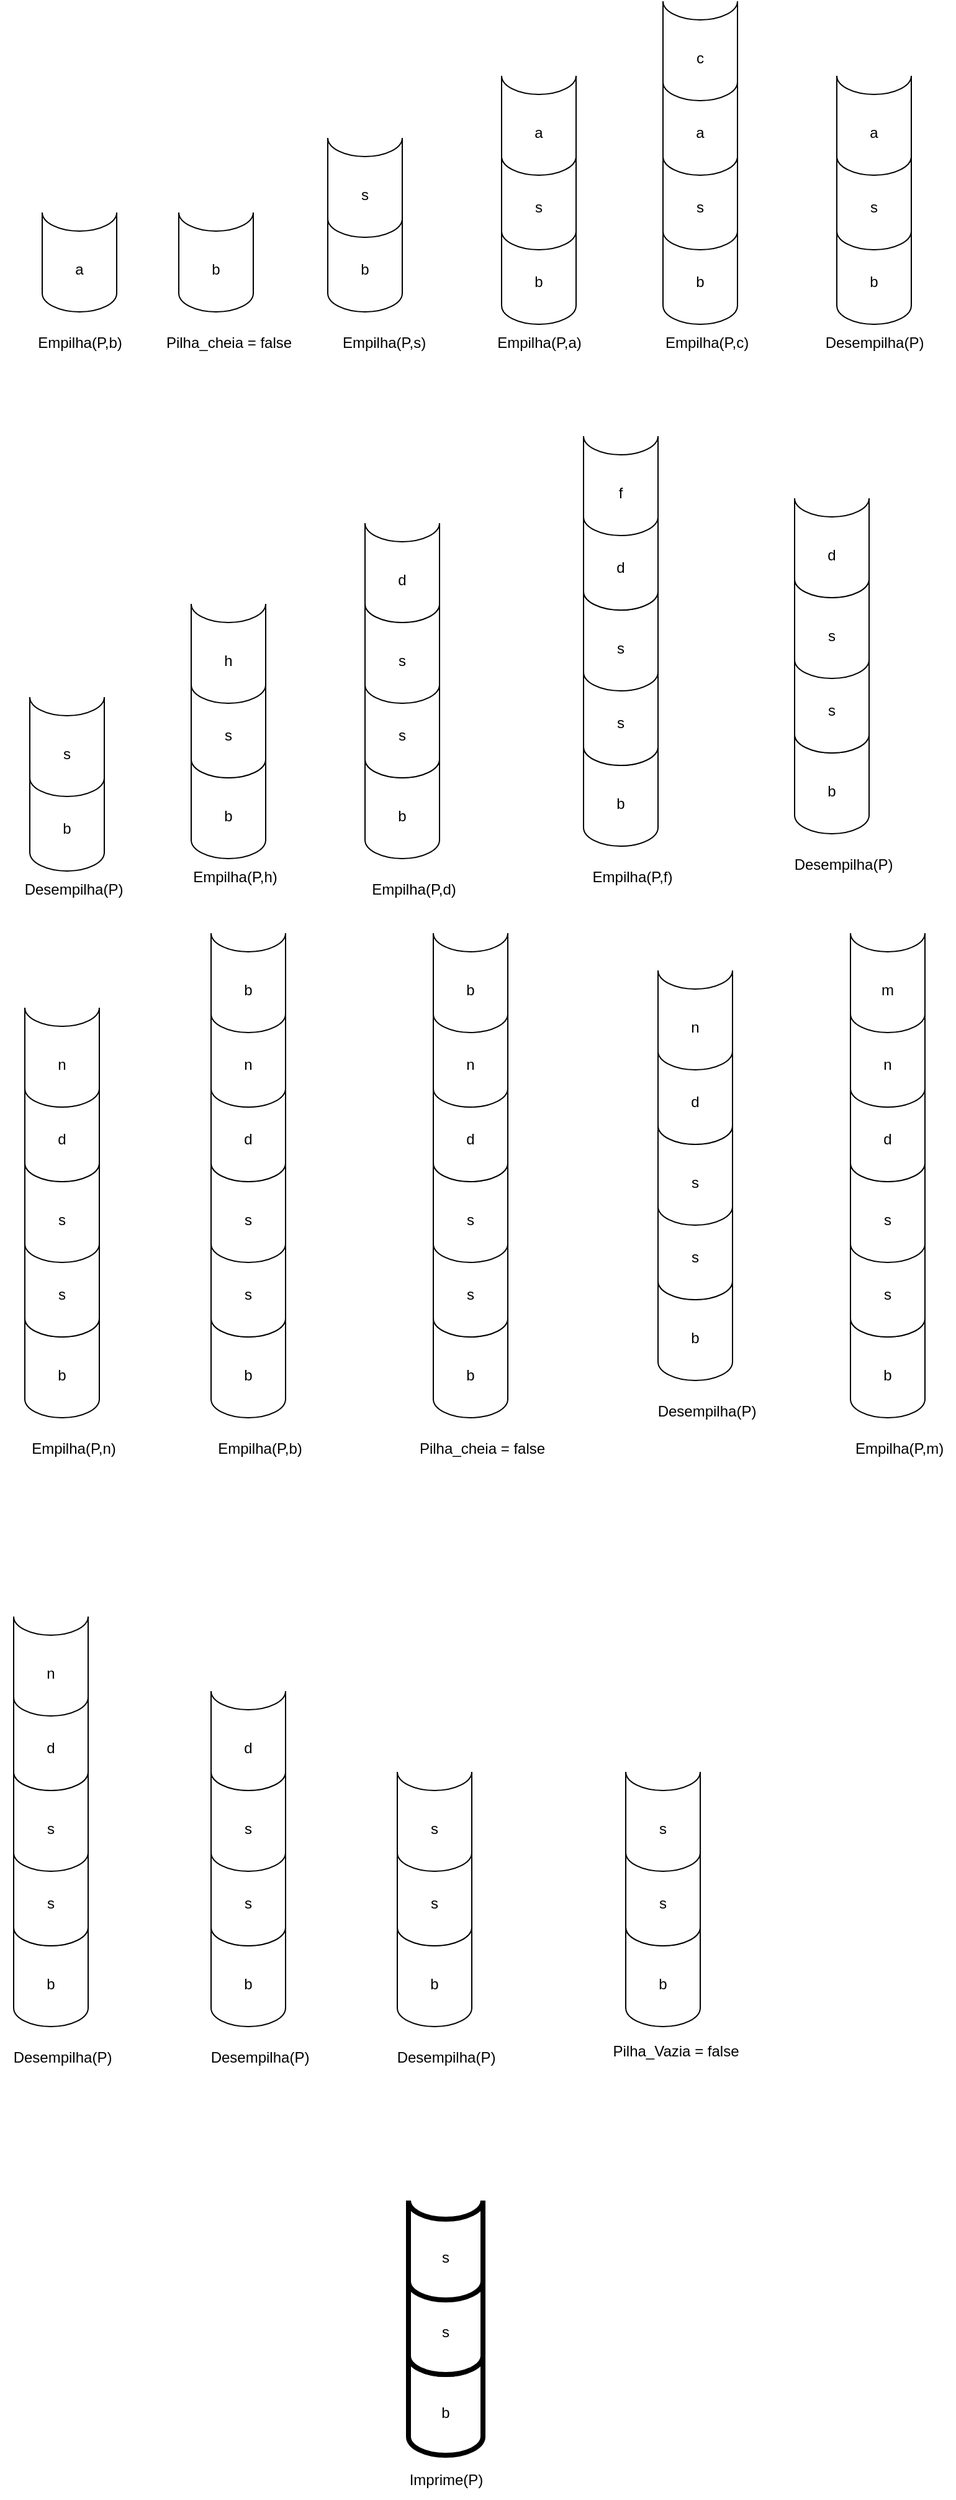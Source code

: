 <mxfile version="21.1.2" type="device">
  <diagram name="Página-1" id="7Qvb1fXA4Wj_dqQTDwd3">
    <mxGraphModel dx="1393" dy="1958" grid="1" gridSize="10" guides="1" tooltips="1" connect="1" arrows="1" fold="1" page="1" pageScale="1" pageWidth="827" pageHeight="1169" math="0" shadow="0">
      <root>
        <mxCell id="0" />
        <mxCell id="1" parent="0" />
        <mxCell id="POgHE48X09RtfBZ0wKbj-1" value="a" style="shape=cylinder3;whiteSpace=wrap;html=1;boundedLbl=1;backgroundOutline=1;size=15;lid=0;" vertex="1" parent="1">
          <mxGeometry x="60" y="-970" width="60" height="80" as="geometry" />
        </mxCell>
        <mxCell id="POgHE48X09RtfBZ0wKbj-3" value="Empilha(P,b)" style="text;html=1;align=center;verticalAlign=middle;resizable=0;points=[];autosize=1;strokeColor=none;fillColor=none;" vertex="1" parent="1">
          <mxGeometry x="45" y="-880" width="90" height="30" as="geometry" />
        </mxCell>
        <mxCell id="POgHE48X09RtfBZ0wKbj-4" value="b" style="shape=cylinder3;whiteSpace=wrap;html=1;boundedLbl=1;backgroundOutline=1;size=15;lid=0;" vertex="1" parent="1">
          <mxGeometry x="170" y="-970" width="60" height="80" as="geometry" />
        </mxCell>
        <mxCell id="POgHE48X09RtfBZ0wKbj-6" value="Pilha_cheia = false&lt;br&gt;" style="text;html=1;align=center;verticalAlign=middle;resizable=0;points=[];autosize=1;strokeColor=none;fillColor=none;" vertex="1" parent="1">
          <mxGeometry x="150" y="-880" width="120" height="30" as="geometry" />
        </mxCell>
        <mxCell id="POgHE48X09RtfBZ0wKbj-7" value="b" style="shape=cylinder3;whiteSpace=wrap;html=1;boundedLbl=1;backgroundOutline=1;size=15;lid=0;" vertex="1" parent="1">
          <mxGeometry x="290" y="-970" width="60" height="80" as="geometry" />
        </mxCell>
        <mxCell id="POgHE48X09RtfBZ0wKbj-8" value="s" style="shape=cylinder3;whiteSpace=wrap;html=1;boundedLbl=1;backgroundOutline=1;size=15;lid=0;" vertex="1" parent="1">
          <mxGeometry x="290" y="-1030" width="60" height="80" as="geometry" />
        </mxCell>
        <mxCell id="POgHE48X09RtfBZ0wKbj-9" value="Empilha(P,s)&lt;br&gt;" style="text;html=1;align=center;verticalAlign=middle;resizable=0;points=[];autosize=1;strokeColor=none;fillColor=none;" vertex="1" parent="1">
          <mxGeometry x="290" y="-880" width="90" height="30" as="geometry" />
        </mxCell>
        <mxCell id="POgHE48X09RtfBZ0wKbj-10" value="b" style="shape=cylinder3;whiteSpace=wrap;html=1;boundedLbl=1;backgroundOutline=1;size=15;lid=0;" vertex="1" parent="1">
          <mxGeometry x="430" y="-960" width="60" height="80" as="geometry" />
        </mxCell>
        <mxCell id="POgHE48X09RtfBZ0wKbj-11" value="s" style="shape=cylinder3;whiteSpace=wrap;html=1;boundedLbl=1;backgroundOutline=1;size=15;lid=0;" vertex="1" parent="1">
          <mxGeometry x="430" y="-1020" width="60" height="80" as="geometry" />
        </mxCell>
        <mxCell id="POgHE48X09RtfBZ0wKbj-12" value="a" style="shape=cylinder3;whiteSpace=wrap;html=1;boundedLbl=1;backgroundOutline=1;size=15;lid=0;" vertex="1" parent="1">
          <mxGeometry x="430" y="-1080" width="60" height="80" as="geometry" />
        </mxCell>
        <mxCell id="POgHE48X09RtfBZ0wKbj-13" value="Empilha(P,a)" style="text;html=1;align=center;verticalAlign=middle;resizable=0;points=[];autosize=1;strokeColor=none;fillColor=none;" vertex="1" parent="1">
          <mxGeometry x="415" y="-880" width="90" height="30" as="geometry" />
        </mxCell>
        <mxCell id="POgHE48X09RtfBZ0wKbj-14" value="b" style="shape=cylinder3;whiteSpace=wrap;html=1;boundedLbl=1;backgroundOutline=1;size=15;lid=0;" vertex="1" parent="1">
          <mxGeometry x="560" y="-960" width="60" height="80" as="geometry" />
        </mxCell>
        <mxCell id="POgHE48X09RtfBZ0wKbj-16" value="s" style="shape=cylinder3;whiteSpace=wrap;html=1;boundedLbl=1;backgroundOutline=1;size=15;lid=0;" vertex="1" parent="1">
          <mxGeometry x="560" y="-1020" width="60" height="80" as="geometry" />
        </mxCell>
        <mxCell id="POgHE48X09RtfBZ0wKbj-17" value="a" style="shape=cylinder3;whiteSpace=wrap;html=1;boundedLbl=1;backgroundOutline=1;size=15;lid=0;" vertex="1" parent="1">
          <mxGeometry x="560" y="-1080" width="60" height="80" as="geometry" />
        </mxCell>
        <mxCell id="POgHE48X09RtfBZ0wKbj-18" value="c" style="shape=cylinder3;whiteSpace=wrap;html=1;boundedLbl=1;backgroundOutline=1;size=15;lid=0;" vertex="1" parent="1">
          <mxGeometry x="560" y="-1140" width="60" height="80" as="geometry" />
        </mxCell>
        <mxCell id="POgHE48X09RtfBZ0wKbj-19" value="Empilha(P,c)&lt;br&gt;" style="text;html=1;align=center;verticalAlign=middle;resizable=0;points=[];autosize=1;strokeColor=none;fillColor=none;" vertex="1" parent="1">
          <mxGeometry x="550" y="-880" width="90" height="30" as="geometry" />
        </mxCell>
        <mxCell id="POgHE48X09RtfBZ0wKbj-20" value="b" style="shape=cylinder3;whiteSpace=wrap;html=1;boundedLbl=1;backgroundOutline=1;size=15;lid=0;" vertex="1" parent="1">
          <mxGeometry x="700" y="-960" width="60" height="80" as="geometry" />
        </mxCell>
        <mxCell id="POgHE48X09RtfBZ0wKbj-21" value="s" style="shape=cylinder3;whiteSpace=wrap;html=1;boundedLbl=1;backgroundOutline=1;size=15;lid=0;" vertex="1" parent="1">
          <mxGeometry x="700" y="-1020" width="60" height="80" as="geometry" />
        </mxCell>
        <mxCell id="POgHE48X09RtfBZ0wKbj-22" value="a" style="shape=cylinder3;whiteSpace=wrap;html=1;boundedLbl=1;backgroundOutline=1;size=15;lid=0;" vertex="1" parent="1">
          <mxGeometry x="700" y="-1080" width="60" height="80" as="geometry" />
        </mxCell>
        <mxCell id="POgHE48X09RtfBZ0wKbj-23" value="Desempilha(P)&lt;br&gt;" style="text;html=1;align=center;verticalAlign=middle;resizable=0;points=[];autosize=1;strokeColor=none;fillColor=none;" vertex="1" parent="1">
          <mxGeometry x="680" y="-880" width="100" height="30" as="geometry" />
        </mxCell>
        <mxCell id="POgHE48X09RtfBZ0wKbj-24" value="b" style="shape=cylinder3;whiteSpace=wrap;html=1;boundedLbl=1;backgroundOutline=1;size=15;lid=0;" vertex="1" parent="1">
          <mxGeometry x="50" y="-520" width="60" height="80" as="geometry" />
        </mxCell>
        <mxCell id="POgHE48X09RtfBZ0wKbj-25" value="s" style="shape=cylinder3;whiteSpace=wrap;html=1;boundedLbl=1;backgroundOutline=1;size=15;lid=0;" vertex="1" parent="1">
          <mxGeometry x="50" y="-580" width="60" height="80" as="geometry" />
        </mxCell>
        <mxCell id="POgHE48X09RtfBZ0wKbj-26" value="Desempilha(P)&lt;br&gt;" style="text;html=1;align=center;verticalAlign=middle;resizable=0;points=[];autosize=1;strokeColor=none;fillColor=none;" vertex="1" parent="1">
          <mxGeometry x="35" y="-440" width="100" height="30" as="geometry" />
        </mxCell>
        <mxCell id="POgHE48X09RtfBZ0wKbj-27" value="b" style="shape=cylinder3;whiteSpace=wrap;html=1;boundedLbl=1;backgroundOutline=1;size=15;lid=0;" vertex="1" parent="1">
          <mxGeometry x="180" y="-530" width="60" height="80" as="geometry" />
        </mxCell>
        <mxCell id="POgHE48X09RtfBZ0wKbj-28" value="s" style="shape=cylinder3;whiteSpace=wrap;html=1;boundedLbl=1;backgroundOutline=1;size=15;lid=0;" vertex="1" parent="1">
          <mxGeometry x="180" y="-595" width="60" height="80" as="geometry" />
        </mxCell>
        <mxCell id="POgHE48X09RtfBZ0wKbj-29" value="h" style="shape=cylinder3;whiteSpace=wrap;html=1;boundedLbl=1;backgroundOutline=1;size=15;lid=0;" vertex="1" parent="1">
          <mxGeometry x="180" y="-655" width="60" height="80" as="geometry" />
        </mxCell>
        <mxCell id="POgHE48X09RtfBZ0wKbj-30" value="Empilha(P,h)&lt;br&gt;" style="text;html=1;align=center;verticalAlign=middle;resizable=0;points=[];autosize=1;strokeColor=none;fillColor=none;" vertex="1" parent="1">
          <mxGeometry x="170" y="-450" width="90" height="30" as="geometry" />
        </mxCell>
        <mxCell id="POgHE48X09RtfBZ0wKbj-31" value="b" style="shape=cylinder3;whiteSpace=wrap;html=1;boundedLbl=1;backgroundOutline=1;size=15;lid=0;" vertex="1" parent="1">
          <mxGeometry x="320" y="-530" width="60" height="80" as="geometry" />
        </mxCell>
        <mxCell id="POgHE48X09RtfBZ0wKbj-32" value="s" style="shape=cylinder3;whiteSpace=wrap;html=1;boundedLbl=1;backgroundOutline=1;size=15;lid=0;" vertex="1" parent="1">
          <mxGeometry x="320" y="-595" width="60" height="80" as="geometry" />
        </mxCell>
        <mxCell id="POgHE48X09RtfBZ0wKbj-33" value="s" style="shape=cylinder3;whiteSpace=wrap;html=1;boundedLbl=1;backgroundOutline=1;size=15;lid=0;" vertex="1" parent="1">
          <mxGeometry x="320" y="-655" width="60" height="80" as="geometry" />
        </mxCell>
        <mxCell id="POgHE48X09RtfBZ0wKbj-35" value="d" style="shape=cylinder3;whiteSpace=wrap;html=1;boundedLbl=1;backgroundOutline=1;size=15;lid=0;" vertex="1" parent="1">
          <mxGeometry x="320" y="-720" width="60" height="80" as="geometry" />
        </mxCell>
        <mxCell id="POgHE48X09RtfBZ0wKbj-37" value="Empilha(P,d)&lt;br&gt;" style="text;html=1;align=center;verticalAlign=middle;resizable=0;points=[];autosize=1;strokeColor=none;fillColor=none;" vertex="1" parent="1">
          <mxGeometry x="314" y="-440" width="90" height="30" as="geometry" />
        </mxCell>
        <mxCell id="POgHE48X09RtfBZ0wKbj-38" value="b" style="shape=cylinder3;whiteSpace=wrap;html=1;boundedLbl=1;backgroundOutline=1;size=15;lid=0;" vertex="1" parent="1">
          <mxGeometry x="496" y="-540" width="60" height="80" as="geometry" />
        </mxCell>
        <mxCell id="POgHE48X09RtfBZ0wKbj-39" value="s" style="shape=cylinder3;whiteSpace=wrap;html=1;boundedLbl=1;backgroundOutline=1;size=15;lid=0;" vertex="1" parent="1">
          <mxGeometry x="496" y="-605" width="60" height="80" as="geometry" />
        </mxCell>
        <mxCell id="POgHE48X09RtfBZ0wKbj-40" value="s" style="shape=cylinder3;whiteSpace=wrap;html=1;boundedLbl=1;backgroundOutline=1;size=15;lid=0;" vertex="1" parent="1">
          <mxGeometry x="496" y="-665" width="60" height="80" as="geometry" />
        </mxCell>
        <mxCell id="POgHE48X09RtfBZ0wKbj-41" value="d" style="shape=cylinder3;whiteSpace=wrap;html=1;boundedLbl=1;backgroundOutline=1;size=15;lid=0;" vertex="1" parent="1">
          <mxGeometry x="496" y="-730" width="60" height="80" as="geometry" />
        </mxCell>
        <mxCell id="POgHE48X09RtfBZ0wKbj-42" value="Empilha(P,f)&lt;br&gt;" style="text;html=1;align=center;verticalAlign=middle;resizable=0;points=[];autosize=1;strokeColor=none;fillColor=none;" vertex="1" parent="1">
          <mxGeometry x="490" y="-450" width="90" height="30" as="geometry" />
        </mxCell>
        <mxCell id="POgHE48X09RtfBZ0wKbj-43" value="f" style="shape=cylinder3;whiteSpace=wrap;html=1;boundedLbl=1;backgroundOutline=1;size=15;lid=0;" vertex="1" parent="1">
          <mxGeometry x="496" y="-790" width="60" height="80" as="geometry" />
        </mxCell>
        <mxCell id="POgHE48X09RtfBZ0wKbj-44" value="b" style="shape=cylinder3;whiteSpace=wrap;html=1;boundedLbl=1;backgroundOutline=1;size=15;lid=0;" vertex="1" parent="1">
          <mxGeometry x="666" y="-550" width="60" height="80" as="geometry" />
        </mxCell>
        <mxCell id="POgHE48X09RtfBZ0wKbj-45" value="s" style="shape=cylinder3;whiteSpace=wrap;html=1;boundedLbl=1;backgroundOutline=1;size=15;lid=0;" vertex="1" parent="1">
          <mxGeometry x="666" y="-615" width="60" height="80" as="geometry" />
        </mxCell>
        <mxCell id="POgHE48X09RtfBZ0wKbj-46" value="s" style="shape=cylinder3;whiteSpace=wrap;html=1;boundedLbl=1;backgroundOutline=1;size=15;lid=0;" vertex="1" parent="1">
          <mxGeometry x="666" y="-675" width="60" height="80" as="geometry" />
        </mxCell>
        <mxCell id="POgHE48X09RtfBZ0wKbj-47" value="d" style="shape=cylinder3;whiteSpace=wrap;html=1;boundedLbl=1;backgroundOutline=1;size=15;lid=0;" vertex="1" parent="1">
          <mxGeometry x="666" y="-740" width="60" height="80" as="geometry" />
        </mxCell>
        <mxCell id="POgHE48X09RtfBZ0wKbj-48" value="Desempilha(P)" style="text;html=1;align=center;verticalAlign=middle;resizable=0;points=[];autosize=1;strokeColor=none;fillColor=none;" vertex="1" parent="1">
          <mxGeometry x="655" y="-460" width="100" height="30" as="geometry" />
        </mxCell>
        <mxCell id="POgHE48X09RtfBZ0wKbj-54" value="b" style="shape=cylinder3;whiteSpace=wrap;html=1;boundedLbl=1;backgroundOutline=1;size=15;lid=0;" vertex="1" parent="1">
          <mxGeometry x="46" y="-80" width="60" height="80" as="geometry" />
        </mxCell>
        <mxCell id="POgHE48X09RtfBZ0wKbj-55" value="s" style="shape=cylinder3;whiteSpace=wrap;html=1;boundedLbl=1;backgroundOutline=1;size=15;lid=0;" vertex="1" parent="1">
          <mxGeometry x="46" y="-145" width="60" height="80" as="geometry" />
        </mxCell>
        <mxCell id="POgHE48X09RtfBZ0wKbj-56" value="s" style="shape=cylinder3;whiteSpace=wrap;html=1;boundedLbl=1;backgroundOutline=1;size=15;lid=0;" vertex="1" parent="1">
          <mxGeometry x="46" y="-205" width="60" height="80" as="geometry" />
        </mxCell>
        <mxCell id="POgHE48X09RtfBZ0wKbj-57" value="d" style="shape=cylinder3;whiteSpace=wrap;html=1;boundedLbl=1;backgroundOutline=1;size=15;lid=0;" vertex="1" parent="1">
          <mxGeometry x="46" y="-270" width="60" height="80" as="geometry" />
        </mxCell>
        <mxCell id="POgHE48X09RtfBZ0wKbj-58" value="Empilha(P,n)" style="text;html=1;align=center;verticalAlign=middle;resizable=0;points=[];autosize=1;strokeColor=none;fillColor=none;" vertex="1" parent="1">
          <mxGeometry x="40" y="10" width="90" height="30" as="geometry" />
        </mxCell>
        <mxCell id="POgHE48X09RtfBZ0wKbj-64" value="n" style="shape=cylinder3;whiteSpace=wrap;html=1;boundedLbl=1;backgroundOutline=1;size=15;lid=0;" vertex="1" parent="1">
          <mxGeometry x="46" y="-330" width="60" height="80" as="geometry" />
        </mxCell>
        <mxCell id="POgHE48X09RtfBZ0wKbj-65" value="b" style="shape=cylinder3;whiteSpace=wrap;html=1;boundedLbl=1;backgroundOutline=1;size=15;lid=0;" vertex="1" parent="1">
          <mxGeometry x="196" y="-80" width="60" height="80" as="geometry" />
        </mxCell>
        <mxCell id="POgHE48X09RtfBZ0wKbj-66" value="s" style="shape=cylinder3;whiteSpace=wrap;html=1;boundedLbl=1;backgroundOutline=1;size=15;lid=0;" vertex="1" parent="1">
          <mxGeometry x="196" y="-145" width="60" height="80" as="geometry" />
        </mxCell>
        <mxCell id="POgHE48X09RtfBZ0wKbj-67" value="s" style="shape=cylinder3;whiteSpace=wrap;html=1;boundedLbl=1;backgroundOutline=1;size=15;lid=0;" vertex="1" parent="1">
          <mxGeometry x="196" y="-205" width="60" height="80" as="geometry" />
        </mxCell>
        <mxCell id="POgHE48X09RtfBZ0wKbj-68" value="d" style="shape=cylinder3;whiteSpace=wrap;html=1;boundedLbl=1;backgroundOutline=1;size=15;lid=0;" vertex="1" parent="1">
          <mxGeometry x="196" y="-270" width="60" height="80" as="geometry" />
        </mxCell>
        <mxCell id="POgHE48X09RtfBZ0wKbj-69" value="Empilha(P,b)" style="text;html=1;align=center;verticalAlign=middle;resizable=0;points=[];autosize=1;strokeColor=none;fillColor=none;" vertex="1" parent="1">
          <mxGeometry x="190" y="10" width="90" height="30" as="geometry" />
        </mxCell>
        <mxCell id="POgHE48X09RtfBZ0wKbj-70" value="n" style="shape=cylinder3;whiteSpace=wrap;html=1;boundedLbl=1;backgroundOutline=1;size=15;lid=0;" vertex="1" parent="1">
          <mxGeometry x="196" y="-330" width="60" height="80" as="geometry" />
        </mxCell>
        <mxCell id="POgHE48X09RtfBZ0wKbj-71" value="b" style="shape=cylinder3;whiteSpace=wrap;html=1;boundedLbl=1;backgroundOutline=1;size=15;lid=0;" vertex="1" parent="1">
          <mxGeometry x="196" y="-390" width="60" height="80" as="geometry" />
        </mxCell>
        <mxCell id="POgHE48X09RtfBZ0wKbj-72" value="b" style="shape=cylinder3;whiteSpace=wrap;html=1;boundedLbl=1;backgroundOutline=1;size=15;lid=0;" vertex="1" parent="1">
          <mxGeometry x="375" y="-80" width="60" height="80" as="geometry" />
        </mxCell>
        <mxCell id="POgHE48X09RtfBZ0wKbj-73" value="s" style="shape=cylinder3;whiteSpace=wrap;html=1;boundedLbl=1;backgroundOutline=1;size=15;lid=0;" vertex="1" parent="1">
          <mxGeometry x="375" y="-145" width="60" height="80" as="geometry" />
        </mxCell>
        <mxCell id="POgHE48X09RtfBZ0wKbj-74" value="s" style="shape=cylinder3;whiteSpace=wrap;html=1;boundedLbl=1;backgroundOutline=1;size=15;lid=0;" vertex="1" parent="1">
          <mxGeometry x="375" y="-205" width="60" height="80" as="geometry" />
        </mxCell>
        <mxCell id="POgHE48X09RtfBZ0wKbj-75" value="d" style="shape=cylinder3;whiteSpace=wrap;html=1;boundedLbl=1;backgroundOutline=1;size=15;lid=0;" vertex="1" parent="1">
          <mxGeometry x="375" y="-270" width="60" height="80" as="geometry" />
        </mxCell>
        <mxCell id="POgHE48X09RtfBZ0wKbj-76" value="Pilha_cheia = false" style="text;html=1;align=center;verticalAlign=middle;resizable=0;points=[];autosize=1;strokeColor=none;fillColor=none;" vertex="1" parent="1">
          <mxGeometry x="354" y="10" width="120" height="30" as="geometry" />
        </mxCell>
        <mxCell id="POgHE48X09RtfBZ0wKbj-77" value="n" style="shape=cylinder3;whiteSpace=wrap;html=1;boundedLbl=1;backgroundOutline=1;size=15;lid=0;" vertex="1" parent="1">
          <mxGeometry x="375" y="-330" width="60" height="80" as="geometry" />
        </mxCell>
        <mxCell id="POgHE48X09RtfBZ0wKbj-78" value="b" style="shape=cylinder3;whiteSpace=wrap;html=1;boundedLbl=1;backgroundOutline=1;size=15;lid=0;" vertex="1" parent="1">
          <mxGeometry x="375" y="-390" width="60" height="80" as="geometry" />
        </mxCell>
        <mxCell id="POgHE48X09RtfBZ0wKbj-79" value="b" style="shape=cylinder3;whiteSpace=wrap;html=1;boundedLbl=1;backgroundOutline=1;size=15;lid=0;" vertex="1" parent="1">
          <mxGeometry x="556" y="-110" width="60" height="80" as="geometry" />
        </mxCell>
        <mxCell id="POgHE48X09RtfBZ0wKbj-80" value="s" style="shape=cylinder3;whiteSpace=wrap;html=1;boundedLbl=1;backgroundOutline=1;size=15;lid=0;" vertex="1" parent="1">
          <mxGeometry x="556" y="-175" width="60" height="80" as="geometry" />
        </mxCell>
        <mxCell id="POgHE48X09RtfBZ0wKbj-81" value="s" style="shape=cylinder3;whiteSpace=wrap;html=1;boundedLbl=1;backgroundOutline=1;size=15;lid=0;" vertex="1" parent="1">
          <mxGeometry x="556" y="-235" width="60" height="80" as="geometry" />
        </mxCell>
        <mxCell id="POgHE48X09RtfBZ0wKbj-82" value="d" style="shape=cylinder3;whiteSpace=wrap;html=1;boundedLbl=1;backgroundOutline=1;size=15;lid=0;" vertex="1" parent="1">
          <mxGeometry x="556" y="-300" width="60" height="80" as="geometry" />
        </mxCell>
        <mxCell id="POgHE48X09RtfBZ0wKbj-83" value="Desempilha(P)" style="text;html=1;align=center;verticalAlign=middle;resizable=0;points=[];autosize=1;strokeColor=none;fillColor=none;" vertex="1" parent="1">
          <mxGeometry x="545" y="-20" width="100" height="30" as="geometry" />
        </mxCell>
        <mxCell id="POgHE48X09RtfBZ0wKbj-84" value="n" style="shape=cylinder3;whiteSpace=wrap;html=1;boundedLbl=1;backgroundOutline=1;size=15;lid=0;" vertex="1" parent="1">
          <mxGeometry x="556" y="-360" width="60" height="80" as="geometry" />
        </mxCell>
        <mxCell id="POgHE48X09RtfBZ0wKbj-85" value="b" style="shape=cylinder3;whiteSpace=wrap;html=1;boundedLbl=1;backgroundOutline=1;size=15;lid=0;" vertex="1" parent="1">
          <mxGeometry x="711" y="-80" width="60" height="80" as="geometry" />
        </mxCell>
        <mxCell id="POgHE48X09RtfBZ0wKbj-86" value="s" style="shape=cylinder3;whiteSpace=wrap;html=1;boundedLbl=1;backgroundOutline=1;size=15;lid=0;" vertex="1" parent="1">
          <mxGeometry x="711" y="-145" width="60" height="80" as="geometry" />
        </mxCell>
        <mxCell id="POgHE48X09RtfBZ0wKbj-87" value="s" style="shape=cylinder3;whiteSpace=wrap;html=1;boundedLbl=1;backgroundOutline=1;size=15;lid=0;" vertex="1" parent="1">
          <mxGeometry x="711" y="-205" width="60" height="80" as="geometry" />
        </mxCell>
        <mxCell id="POgHE48X09RtfBZ0wKbj-88" value="d" style="shape=cylinder3;whiteSpace=wrap;html=1;boundedLbl=1;backgroundOutline=1;size=15;lid=0;" vertex="1" parent="1">
          <mxGeometry x="711" y="-270" width="60" height="80" as="geometry" />
        </mxCell>
        <mxCell id="POgHE48X09RtfBZ0wKbj-89" value="Empilha(P,m)" style="text;html=1;align=center;verticalAlign=middle;resizable=0;points=[];autosize=1;strokeColor=none;fillColor=none;" vertex="1" parent="1">
          <mxGeometry x="705" y="10" width="90" height="30" as="geometry" />
        </mxCell>
        <mxCell id="POgHE48X09RtfBZ0wKbj-90" value="n" style="shape=cylinder3;whiteSpace=wrap;html=1;boundedLbl=1;backgroundOutline=1;size=15;lid=0;" vertex="1" parent="1">
          <mxGeometry x="711" y="-330" width="60" height="80" as="geometry" />
        </mxCell>
        <mxCell id="POgHE48X09RtfBZ0wKbj-91" value="m&lt;br&gt;" style="shape=cylinder3;whiteSpace=wrap;html=1;boundedLbl=1;backgroundOutline=1;size=15;lid=0;" vertex="1" parent="1">
          <mxGeometry x="711" y="-390" width="60" height="80" as="geometry" />
        </mxCell>
        <mxCell id="POgHE48X09RtfBZ0wKbj-92" value="b" style="shape=cylinder3;whiteSpace=wrap;html=1;boundedLbl=1;backgroundOutline=1;size=15;lid=0;" vertex="1" parent="1">
          <mxGeometry x="37" y="410" width="60" height="80" as="geometry" />
        </mxCell>
        <mxCell id="POgHE48X09RtfBZ0wKbj-93" value="s" style="shape=cylinder3;whiteSpace=wrap;html=1;boundedLbl=1;backgroundOutline=1;size=15;lid=0;" vertex="1" parent="1">
          <mxGeometry x="37" y="345" width="60" height="80" as="geometry" />
        </mxCell>
        <mxCell id="POgHE48X09RtfBZ0wKbj-94" value="s" style="shape=cylinder3;whiteSpace=wrap;html=1;boundedLbl=1;backgroundOutline=1;size=15;lid=0;" vertex="1" parent="1">
          <mxGeometry x="37" y="285" width="60" height="80" as="geometry" />
        </mxCell>
        <mxCell id="POgHE48X09RtfBZ0wKbj-95" value="d" style="shape=cylinder3;whiteSpace=wrap;html=1;boundedLbl=1;backgroundOutline=1;size=15;lid=0;" vertex="1" parent="1">
          <mxGeometry x="37" y="220" width="60" height="80" as="geometry" />
        </mxCell>
        <mxCell id="POgHE48X09RtfBZ0wKbj-96" value="Desempilha(P)" style="text;html=1;align=center;verticalAlign=middle;resizable=0;points=[];autosize=1;strokeColor=none;fillColor=none;" vertex="1" parent="1">
          <mxGeometry x="26" y="500" width="100" height="30" as="geometry" />
        </mxCell>
        <mxCell id="POgHE48X09RtfBZ0wKbj-97" value="n" style="shape=cylinder3;whiteSpace=wrap;html=1;boundedLbl=1;backgroundOutline=1;size=15;lid=0;" vertex="1" parent="1">
          <mxGeometry x="37" y="160" width="60" height="80" as="geometry" />
        </mxCell>
        <mxCell id="POgHE48X09RtfBZ0wKbj-99" value="b" style="shape=cylinder3;whiteSpace=wrap;html=1;boundedLbl=1;backgroundOutline=1;size=15;lid=0;" vertex="1" parent="1">
          <mxGeometry x="196" y="410" width="60" height="80" as="geometry" />
        </mxCell>
        <mxCell id="POgHE48X09RtfBZ0wKbj-100" value="s" style="shape=cylinder3;whiteSpace=wrap;html=1;boundedLbl=1;backgroundOutline=1;size=15;lid=0;" vertex="1" parent="1">
          <mxGeometry x="196" y="345" width="60" height="80" as="geometry" />
        </mxCell>
        <mxCell id="POgHE48X09RtfBZ0wKbj-101" value="s" style="shape=cylinder3;whiteSpace=wrap;html=1;boundedLbl=1;backgroundOutline=1;size=15;lid=0;" vertex="1" parent="1">
          <mxGeometry x="196" y="285" width="60" height="80" as="geometry" />
        </mxCell>
        <mxCell id="POgHE48X09RtfBZ0wKbj-102" value="d" style="shape=cylinder3;whiteSpace=wrap;html=1;boundedLbl=1;backgroundOutline=1;size=15;lid=0;" vertex="1" parent="1">
          <mxGeometry x="196" y="220" width="60" height="80" as="geometry" />
        </mxCell>
        <mxCell id="POgHE48X09RtfBZ0wKbj-103" value="Desempilha(P)" style="text;html=1;align=center;verticalAlign=middle;resizable=0;points=[];autosize=1;strokeColor=none;fillColor=none;" vertex="1" parent="1">
          <mxGeometry x="185" y="500" width="100" height="30" as="geometry" />
        </mxCell>
        <mxCell id="POgHE48X09RtfBZ0wKbj-105" value="b" style="shape=cylinder3;whiteSpace=wrap;html=1;boundedLbl=1;backgroundOutline=1;size=15;lid=0;" vertex="1" parent="1">
          <mxGeometry x="346" y="410" width="60" height="80" as="geometry" />
        </mxCell>
        <mxCell id="POgHE48X09RtfBZ0wKbj-106" value="s" style="shape=cylinder3;whiteSpace=wrap;html=1;boundedLbl=1;backgroundOutline=1;size=15;lid=0;" vertex="1" parent="1">
          <mxGeometry x="346" y="345" width="60" height="80" as="geometry" />
        </mxCell>
        <mxCell id="POgHE48X09RtfBZ0wKbj-107" value="s" style="shape=cylinder3;whiteSpace=wrap;html=1;boundedLbl=1;backgroundOutline=1;size=15;lid=0;" vertex="1" parent="1">
          <mxGeometry x="346" y="285" width="60" height="80" as="geometry" />
        </mxCell>
        <mxCell id="POgHE48X09RtfBZ0wKbj-109" value="Desempilha(P)" style="text;html=1;align=center;verticalAlign=middle;resizable=0;points=[];autosize=1;strokeColor=none;fillColor=none;" vertex="1" parent="1">
          <mxGeometry x="335" y="500" width="100" height="30" as="geometry" />
        </mxCell>
        <mxCell id="POgHE48X09RtfBZ0wKbj-111" value="b" style="shape=cylinder3;whiteSpace=wrap;html=1;boundedLbl=1;backgroundOutline=1;size=15;lid=0;" vertex="1" parent="1">
          <mxGeometry x="530" y="410" width="60" height="80" as="geometry" />
        </mxCell>
        <mxCell id="POgHE48X09RtfBZ0wKbj-112" value="s" style="shape=cylinder3;whiteSpace=wrap;html=1;boundedLbl=1;backgroundOutline=1;size=15;lid=0;" vertex="1" parent="1">
          <mxGeometry x="530" y="345" width="60" height="80" as="geometry" />
        </mxCell>
        <mxCell id="POgHE48X09RtfBZ0wKbj-113" value="s" style="shape=cylinder3;whiteSpace=wrap;html=1;boundedLbl=1;backgroundOutline=1;size=15;lid=0;" vertex="1" parent="1">
          <mxGeometry x="530" y="285" width="60" height="80" as="geometry" />
        </mxCell>
        <mxCell id="POgHE48X09RtfBZ0wKbj-114" value="Pilha_Vazia = false" style="text;html=1;align=center;verticalAlign=middle;resizable=0;points=[];autosize=1;strokeColor=none;fillColor=none;" vertex="1" parent="1">
          <mxGeometry x="505" y="495" width="130" height="30" as="geometry" />
        </mxCell>
        <mxCell id="POgHE48X09RtfBZ0wKbj-115" value="b" style="shape=cylinder3;whiteSpace=wrap;html=1;boundedLbl=1;backgroundOutline=1;size=15;lid=0;strokeWidth=4;" vertex="1" parent="1">
          <mxGeometry x="355" y="755" width="60" height="80" as="geometry" />
        </mxCell>
        <mxCell id="POgHE48X09RtfBZ0wKbj-116" value="s" style="shape=cylinder3;whiteSpace=wrap;html=1;boundedLbl=1;backgroundOutline=1;size=15;lid=0;strokeWidth=4;" vertex="1" parent="1">
          <mxGeometry x="355" y="690" width="60" height="80" as="geometry" />
        </mxCell>
        <mxCell id="POgHE48X09RtfBZ0wKbj-117" value="s" style="shape=cylinder3;whiteSpace=wrap;html=1;boundedLbl=1;backgroundOutline=1;size=15;lid=0;strokeWidth=4;" vertex="1" parent="1">
          <mxGeometry x="355" y="630" width="60" height="80" as="geometry" />
        </mxCell>
        <mxCell id="POgHE48X09RtfBZ0wKbj-118" value="Imprime(P)" style="text;html=1;align=center;verticalAlign=middle;resizable=0;points=[];autosize=1;strokeColor=none;fillColor=none;" vertex="1" parent="1">
          <mxGeometry x="345" y="840" width="80" height="30" as="geometry" />
        </mxCell>
      </root>
    </mxGraphModel>
  </diagram>
</mxfile>
